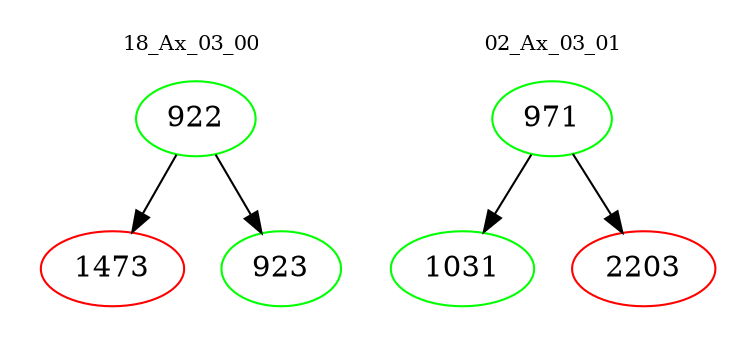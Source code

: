 digraph{
subgraph cluster_0 {
color = white
label = "18_Ax_03_00";
fontsize=10;
T0_922 [label="922", color="green"]
T0_922 -> T0_1473 [color="black"]
T0_1473 [label="1473", color="red"]
T0_922 -> T0_923 [color="black"]
T0_923 [label="923", color="green"]
}
subgraph cluster_1 {
color = white
label = "02_Ax_03_01";
fontsize=10;
T1_971 [label="971", color="green"]
T1_971 -> T1_1031 [color="black"]
T1_1031 [label="1031", color="green"]
T1_971 -> T1_2203 [color="black"]
T1_2203 [label="2203", color="red"]
}
}
